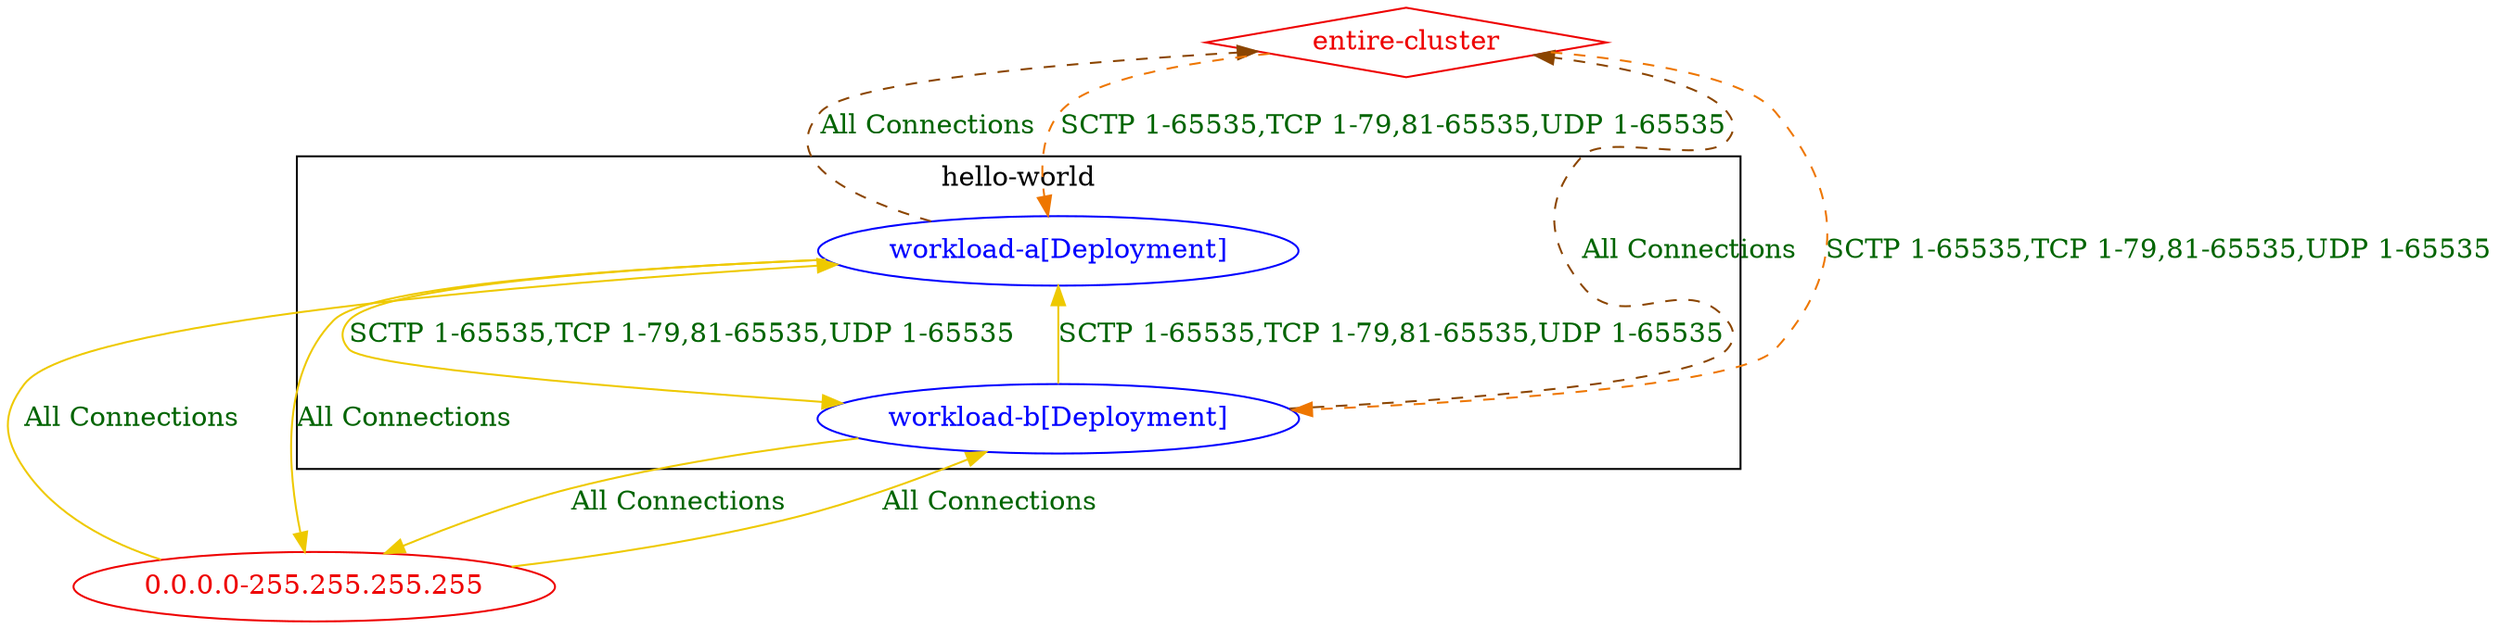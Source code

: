 digraph {
	subgraph "cluster_hello_world" {
		color="black"
		fontcolor="black"
		"hello-world/workload-a[Deployment]" [label="workload-a[Deployment]" color="blue" fontcolor="blue"]
		"hello-world/workload-b[Deployment]" [label="workload-b[Deployment]" color="blue" fontcolor="blue"]
		label="hello-world"
	}
	"0.0.0.0-255.255.255.255" [label="0.0.0.0-255.255.255.255" color="red2" fontcolor="red2"]
	"entire-cluster" [label="entire-cluster" color="red2" fontcolor="red2" shape=diamond]
	"0.0.0.0-255.255.255.255" -> "hello-world/workload-a[Deployment]" [label="All Connections" color="gold2" fontcolor="darkgreen" weight=0.5]
	"0.0.0.0-255.255.255.255" -> "hello-world/workload-b[Deployment]" [label="All Connections" color="gold2" fontcolor="darkgreen" weight=0.5]
	"entire-cluster" -> "hello-world/workload-a[Deployment]" [label="SCTP 1-65535,TCP 1-79,81-65535,UDP 1-65535" color="darkorange2" fontcolor="darkgreen" weight=1 style=dashed]
	"entire-cluster" -> "hello-world/workload-b[Deployment]" [label="SCTP 1-65535,TCP 1-79,81-65535,UDP 1-65535" color="darkorange2" fontcolor="darkgreen" weight=1 style=dashed]
	"hello-world/workload-a[Deployment]" -> "0.0.0.0-255.255.255.255" [label="All Connections" color="gold2" fontcolor="darkgreen" weight=1]
	"hello-world/workload-a[Deployment]" -> "entire-cluster" [label="All Connections" color="darkorange4" fontcolor="darkgreen" weight=0.5 style=dashed]
	"hello-world/workload-a[Deployment]" -> "hello-world/workload-b[Deployment]" [label="SCTP 1-65535,TCP 1-79,81-65535,UDP 1-65535" color="gold2" fontcolor="darkgreen" weight=0.5]
	"hello-world/workload-b[Deployment]" -> "0.0.0.0-255.255.255.255" [label="All Connections" color="gold2" fontcolor="darkgreen" weight=1]
	"hello-world/workload-b[Deployment]" -> "entire-cluster" [label="All Connections" color="darkorange4" fontcolor="darkgreen" weight=0.5 style=dashed]
	"hello-world/workload-b[Deployment]" -> "hello-world/workload-a[Deployment]" [label="SCTP 1-65535,TCP 1-79,81-65535,UDP 1-65535" color="gold2" fontcolor="darkgreen" weight=1]
}